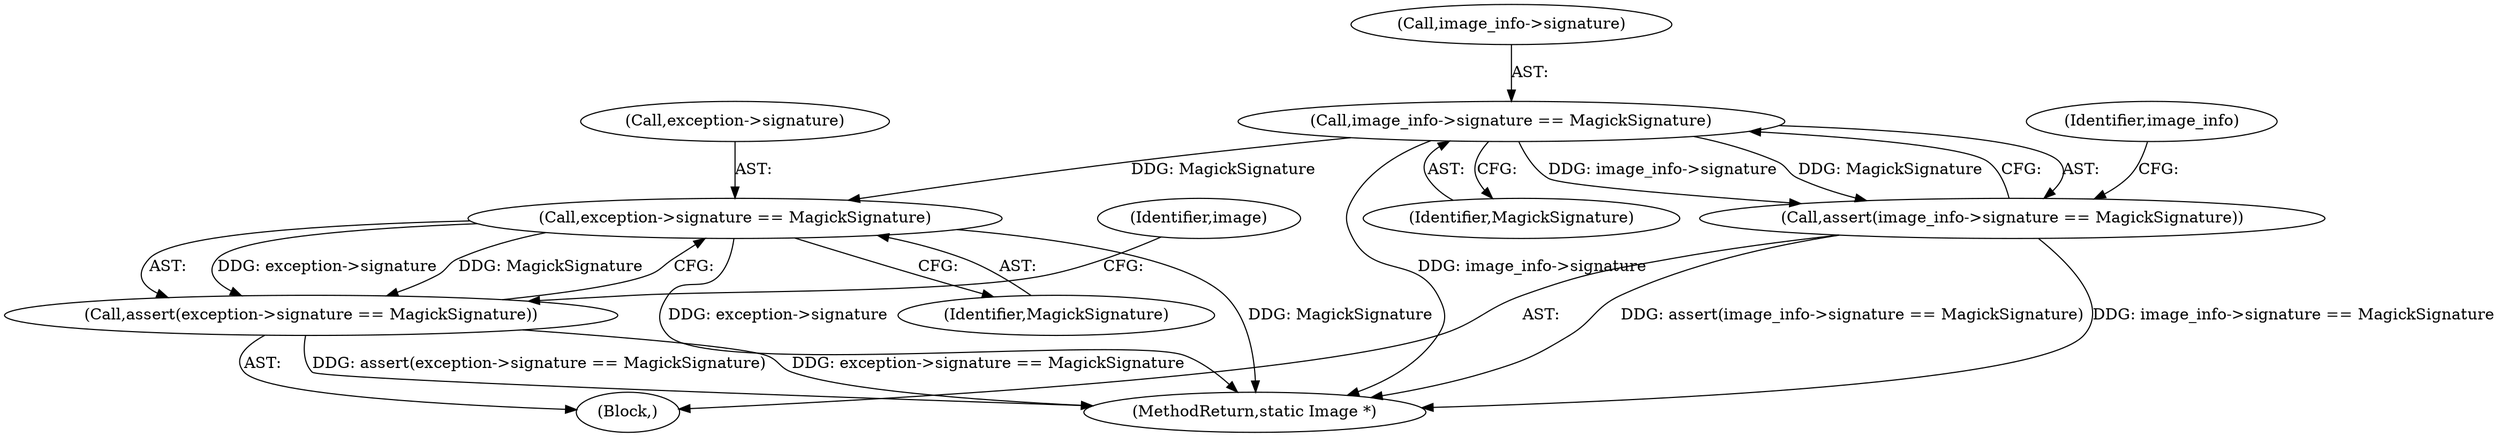 digraph "0_ImageMagick_424d40ebfcde48bb872eba75179d3d73704fdf1f@pointer" {
"1000143" [label="(Call,image_info->signature == MagickSignature)"];
"1000142" [label="(Call,assert(image_info->signature == MagickSignature))"];
"1000170" [label="(Call,exception->signature == MagickSignature)"];
"1000169" [label="(Call,assert(exception->signature == MagickSignature))"];
"1000151" [label="(Identifier,image_info)"];
"1000171" [label="(Call,exception->signature)"];
"1000142" [label="(Call,assert(image_info->signature == MagickSignature))"];
"1000143" [label="(Call,image_info->signature == MagickSignature)"];
"1000176" [label="(Identifier,image)"];
"1000174" [label="(Identifier,MagickSignature)"];
"1000112" [label="(Block,)"];
"1000169" [label="(Call,assert(exception->signature == MagickSignature))"];
"1001285" [label="(MethodReturn,static Image *)"];
"1000144" [label="(Call,image_info->signature)"];
"1000170" [label="(Call,exception->signature == MagickSignature)"];
"1000147" [label="(Identifier,MagickSignature)"];
"1000143" -> "1000142"  [label="AST: "];
"1000143" -> "1000147"  [label="CFG: "];
"1000144" -> "1000143"  [label="AST: "];
"1000147" -> "1000143"  [label="AST: "];
"1000142" -> "1000143"  [label="CFG: "];
"1000143" -> "1001285"  [label="DDG: image_info->signature"];
"1000143" -> "1000142"  [label="DDG: image_info->signature"];
"1000143" -> "1000142"  [label="DDG: MagickSignature"];
"1000143" -> "1000170"  [label="DDG: MagickSignature"];
"1000142" -> "1000112"  [label="AST: "];
"1000151" -> "1000142"  [label="CFG: "];
"1000142" -> "1001285"  [label="DDG: assert(image_info->signature == MagickSignature)"];
"1000142" -> "1001285"  [label="DDG: image_info->signature == MagickSignature"];
"1000170" -> "1000169"  [label="AST: "];
"1000170" -> "1000174"  [label="CFG: "];
"1000171" -> "1000170"  [label="AST: "];
"1000174" -> "1000170"  [label="AST: "];
"1000169" -> "1000170"  [label="CFG: "];
"1000170" -> "1001285"  [label="DDG: exception->signature"];
"1000170" -> "1001285"  [label="DDG: MagickSignature"];
"1000170" -> "1000169"  [label="DDG: exception->signature"];
"1000170" -> "1000169"  [label="DDG: MagickSignature"];
"1000169" -> "1000112"  [label="AST: "];
"1000176" -> "1000169"  [label="CFG: "];
"1000169" -> "1001285"  [label="DDG: assert(exception->signature == MagickSignature)"];
"1000169" -> "1001285"  [label="DDG: exception->signature == MagickSignature"];
}
